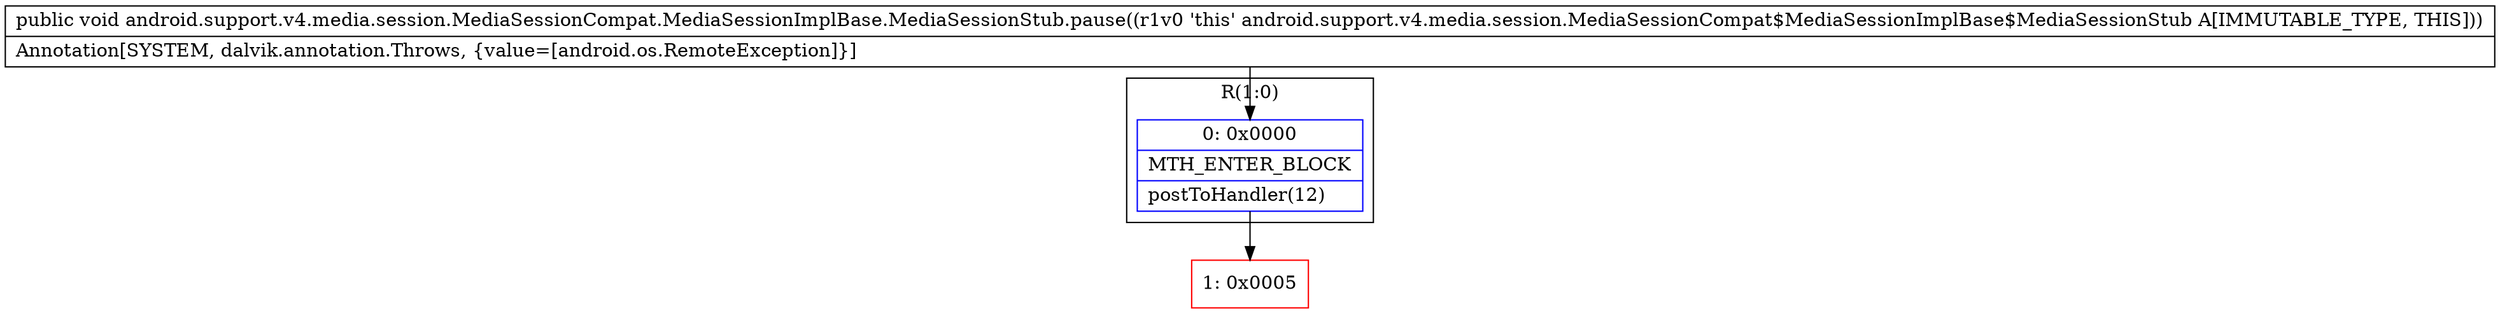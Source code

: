 digraph "CFG forandroid.support.v4.media.session.MediaSessionCompat.MediaSessionImplBase.MediaSessionStub.pause()V" {
subgraph cluster_Region_444183981 {
label = "R(1:0)";
node [shape=record,color=blue];
Node_0 [shape=record,label="{0\:\ 0x0000|MTH_ENTER_BLOCK\l|postToHandler(12)\l}"];
}
Node_1 [shape=record,color=red,label="{1\:\ 0x0005}"];
MethodNode[shape=record,label="{public void android.support.v4.media.session.MediaSessionCompat.MediaSessionImplBase.MediaSessionStub.pause((r1v0 'this' android.support.v4.media.session.MediaSessionCompat$MediaSessionImplBase$MediaSessionStub A[IMMUTABLE_TYPE, THIS]))  | Annotation[SYSTEM, dalvik.annotation.Throws, \{value=[android.os.RemoteException]\}]\l}"];
MethodNode -> Node_0;
Node_0 -> Node_1;
}

